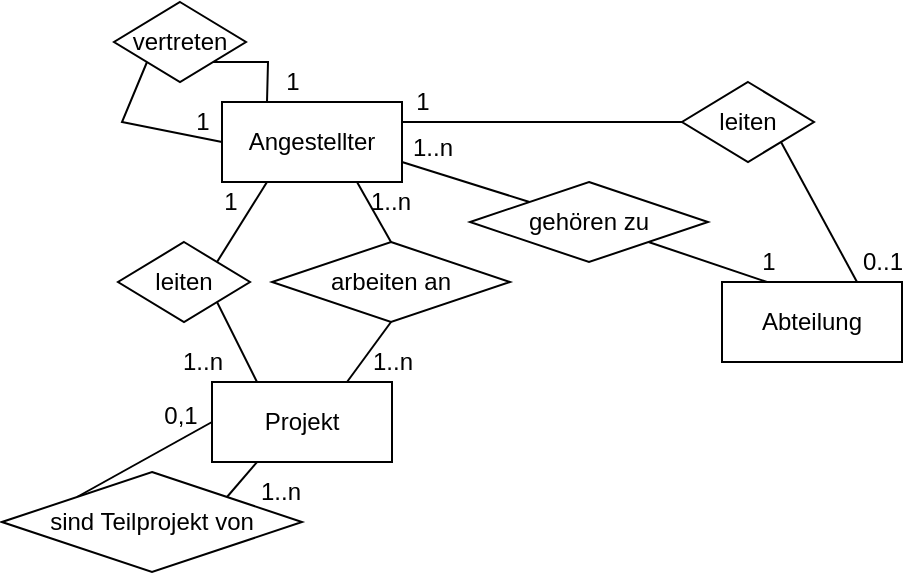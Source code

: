 <mxfile version="13.4.5" type="device"><diagram id="ratVKrqArCrPJGvIvdf5" name="Page-1"><mxGraphModel dx="706" dy="408" grid="1" gridSize="10" guides="1" tooltips="1" connect="1" arrows="1" fold="1" page="1" pageScale="1" pageWidth="827" pageHeight="1169" math="0" shadow="0"><root><mxCell id="0"/><mxCell id="1" parent="0"/><mxCell id="U9skUq7FhTYepTNdtkGL-10" style="rounded=0;orthogonalLoop=1;jettySize=auto;html=1;exitX=1;exitY=0.75;exitDx=0;exitDy=0;entryX=0;entryY=0;entryDx=0;entryDy=0;endArrow=none;endFill=0;" edge="1" parent="1" source="U9skUq7FhTYepTNdtkGL-1" target="U9skUq7FhTYepTNdtkGL-6"><mxGeometry relative="1" as="geometry"/></mxCell><mxCell id="U9skUq7FhTYepTNdtkGL-14" style="edgeStyle=none;rounded=0;orthogonalLoop=1;jettySize=auto;html=1;exitX=1;exitY=0.25;exitDx=0;exitDy=0;entryX=0;entryY=0.5;entryDx=0;entryDy=0;endArrow=none;endFill=0;" edge="1" parent="1" source="U9skUq7FhTYepTNdtkGL-1" target="U9skUq7FhTYepTNdtkGL-5"><mxGeometry relative="1" as="geometry"/></mxCell><mxCell id="U9skUq7FhTYepTNdtkGL-20" style="edgeStyle=none;rounded=0;orthogonalLoop=1;jettySize=auto;html=1;exitX=0.75;exitY=1;exitDx=0;exitDy=0;entryX=0.5;entryY=0;entryDx=0;entryDy=0;endArrow=none;endFill=0;" edge="1" parent="1" source="U9skUq7FhTYepTNdtkGL-1" target="U9skUq7FhTYepTNdtkGL-7"><mxGeometry relative="1" as="geometry"/></mxCell><mxCell id="U9skUq7FhTYepTNdtkGL-28" style="edgeStyle=none;rounded=0;orthogonalLoop=1;jettySize=auto;html=1;exitX=0.25;exitY=1;exitDx=0;exitDy=0;entryX=1;entryY=0;entryDx=0;entryDy=0;endArrow=none;endFill=0;" edge="1" parent="1" source="U9skUq7FhTYepTNdtkGL-1" target="U9skUq7FhTYepTNdtkGL-4"><mxGeometry relative="1" as="geometry"/></mxCell><mxCell id="U9skUq7FhTYepTNdtkGL-1" value="Angestellter" style="rounded=0;whiteSpace=wrap;html=1;" vertex="1" parent="1"><mxGeometry x="230" y="150" width="90" height="40" as="geometry"/></mxCell><mxCell id="U9skUq7FhTYepTNdtkGL-2" value="Abteilung" style="rounded=0;whiteSpace=wrap;html=1;" vertex="1" parent="1"><mxGeometry x="480" y="240" width="90" height="40" as="geometry"/></mxCell><mxCell id="U9skUq7FhTYepTNdtkGL-24" style="edgeStyle=none;rounded=0;orthogonalLoop=1;jettySize=auto;html=1;exitX=0.25;exitY=1;exitDx=0;exitDy=0;entryX=1;entryY=0;entryDx=0;entryDy=0;endArrow=none;endFill=0;" edge="1" parent="1" source="U9skUq7FhTYepTNdtkGL-3" target="U9skUq7FhTYepTNdtkGL-8"><mxGeometry relative="1" as="geometry"/></mxCell><mxCell id="U9skUq7FhTYepTNdtkGL-3" value="Projekt" style="rounded=0;whiteSpace=wrap;html=1;" vertex="1" parent="1"><mxGeometry x="225" y="290" width="90" height="40" as="geometry"/></mxCell><mxCell id="U9skUq7FhTYepTNdtkGL-29" style="edgeStyle=none;rounded=0;orthogonalLoop=1;jettySize=auto;html=1;exitX=1;exitY=1;exitDx=0;exitDy=0;entryX=0.25;entryY=0;entryDx=0;entryDy=0;endArrow=none;endFill=0;" edge="1" parent="1" source="U9skUq7FhTYepTNdtkGL-4" target="U9skUq7FhTYepTNdtkGL-3"><mxGeometry relative="1" as="geometry"/></mxCell><mxCell id="U9skUq7FhTYepTNdtkGL-4" value="leiten" style="rhombus;whiteSpace=wrap;html=1;" vertex="1" parent="1"><mxGeometry x="178" y="220" width="66" height="40" as="geometry"/></mxCell><mxCell id="U9skUq7FhTYepTNdtkGL-15" style="edgeStyle=none;rounded=0;orthogonalLoop=1;jettySize=auto;html=1;exitX=1;exitY=1;exitDx=0;exitDy=0;entryX=0.75;entryY=0;entryDx=0;entryDy=0;endArrow=none;endFill=0;" edge="1" parent="1" source="U9skUq7FhTYepTNdtkGL-5" target="U9skUq7FhTYepTNdtkGL-2"><mxGeometry relative="1" as="geometry"/></mxCell><mxCell id="U9skUq7FhTYepTNdtkGL-5" value="leiten" style="rhombus;whiteSpace=wrap;html=1;" vertex="1" parent="1"><mxGeometry x="460" y="140" width="66" height="40" as="geometry"/></mxCell><mxCell id="U9skUq7FhTYepTNdtkGL-12" style="edgeStyle=none;rounded=0;orthogonalLoop=1;jettySize=auto;html=1;exitX=1;exitY=1;exitDx=0;exitDy=0;entryX=0.25;entryY=0;entryDx=0;entryDy=0;endArrow=none;endFill=0;" edge="1" parent="1" source="U9skUq7FhTYepTNdtkGL-6" target="U9skUq7FhTYepTNdtkGL-2"><mxGeometry relative="1" as="geometry"/></mxCell><mxCell id="U9skUq7FhTYepTNdtkGL-6" value="gehören zu" style="rhombus;whiteSpace=wrap;html=1;" vertex="1" parent="1"><mxGeometry x="354" y="190" width="119" height="40" as="geometry"/></mxCell><mxCell id="U9skUq7FhTYepTNdtkGL-21" style="edgeStyle=none;rounded=0;orthogonalLoop=1;jettySize=auto;html=1;exitX=0.5;exitY=1;exitDx=0;exitDy=0;entryX=0.75;entryY=0;entryDx=0;entryDy=0;endArrow=none;endFill=0;" edge="1" parent="1" source="U9skUq7FhTYepTNdtkGL-7" target="U9skUq7FhTYepTNdtkGL-3"><mxGeometry relative="1" as="geometry"/></mxCell><mxCell id="U9skUq7FhTYepTNdtkGL-7" value="arbeiten an" style="rhombus;whiteSpace=wrap;html=1;" vertex="1" parent="1"><mxGeometry x="255" y="220" width="119" height="40" as="geometry"/></mxCell><mxCell id="U9skUq7FhTYepTNdtkGL-25" style="edgeStyle=none;rounded=0;orthogonalLoop=1;jettySize=auto;html=1;exitX=0;exitY=0;exitDx=0;exitDy=0;entryX=0;entryY=0.5;entryDx=0;entryDy=0;endArrow=none;endFill=0;" edge="1" parent="1" source="U9skUq7FhTYepTNdtkGL-8" target="U9skUq7FhTYepTNdtkGL-3"><mxGeometry relative="1" as="geometry"/></mxCell><mxCell id="U9skUq7FhTYepTNdtkGL-8" value="sind Teilprojekt von" style="rhombus;whiteSpace=wrap;html=1;" vertex="1" parent="1"><mxGeometry x="120" y="335" width="150" height="50" as="geometry"/></mxCell><mxCell id="U9skUq7FhTYepTNdtkGL-32" style="edgeStyle=none;rounded=0;orthogonalLoop=1;jettySize=auto;html=1;exitX=1;exitY=1;exitDx=0;exitDy=0;entryX=0.25;entryY=0;entryDx=0;entryDy=0;endArrow=none;endFill=0;" edge="1" parent="1" source="U9skUq7FhTYepTNdtkGL-9" target="U9skUq7FhTYepTNdtkGL-1"><mxGeometry relative="1" as="geometry"><Array as="points"><mxPoint x="253" y="130"/></Array></mxGeometry></mxCell><mxCell id="U9skUq7FhTYepTNdtkGL-33" style="edgeStyle=none;rounded=0;orthogonalLoop=1;jettySize=auto;html=1;exitX=0;exitY=1;exitDx=0;exitDy=0;entryX=0;entryY=0.5;entryDx=0;entryDy=0;endArrow=none;endFill=0;" edge="1" parent="1" source="U9skUq7FhTYepTNdtkGL-9" target="U9skUq7FhTYepTNdtkGL-1"><mxGeometry relative="1" as="geometry"><Array as="points"><mxPoint x="180" y="160"/></Array></mxGeometry></mxCell><mxCell id="U9skUq7FhTYepTNdtkGL-9" value="vertreten" style="rhombus;whiteSpace=wrap;html=1;" vertex="1" parent="1"><mxGeometry x="176" y="100" width="66" height="40" as="geometry"/></mxCell><mxCell id="2" value="1" style="text;html=1;align=center;verticalAlign=middle;resizable=0;points=[];autosize=1;" vertex="1" parent="1"><mxGeometry x="493" y="220" width="20" height="20" as="geometry"/></mxCell><mxCell id="U9skUq7FhTYepTNdtkGL-16" value="1" style="text;html=1;align=center;verticalAlign=middle;resizable=0;points=[];autosize=1;" vertex="1" parent="1"><mxGeometry x="320" y="140" width="20" height="20" as="geometry"/></mxCell><mxCell id="U9skUq7FhTYepTNdtkGL-18" value="1..n" style="text;html=1;align=center;verticalAlign=middle;resizable=0;points=[];autosize=1;" vertex="1" parent="1"><mxGeometry x="315" y="163" width="40" height="20" as="geometry"/></mxCell><mxCell id="U9skUq7FhTYepTNdtkGL-19" value="0..1" style="text;html=1;align=center;verticalAlign=middle;resizable=0;points=[];autosize=1;" vertex="1" parent="1"><mxGeometry x="540" y="220" width="40" height="20" as="geometry"/></mxCell><mxCell id="U9skUq7FhTYepTNdtkGL-22" value="1..n" style="text;html=1;align=center;verticalAlign=middle;resizable=0;points=[];autosize=1;" vertex="1" parent="1"><mxGeometry x="295" y="270" width="40" height="20" as="geometry"/></mxCell><mxCell id="U9skUq7FhTYepTNdtkGL-23" value="1..n" style="text;html=1;align=center;verticalAlign=middle;resizable=0;points=[];autosize=1;" vertex="1" parent="1"><mxGeometry x="294" y="190" width="40" height="20" as="geometry"/></mxCell><mxCell id="U9skUq7FhTYepTNdtkGL-26" value="0,1" style="text;html=1;align=center;verticalAlign=middle;resizable=0;points=[];autosize=1;" vertex="1" parent="1"><mxGeometry x="194" y="297" width="30" height="20" as="geometry"/></mxCell><mxCell id="U9skUq7FhTYepTNdtkGL-27" value="1..n" style="text;html=1;align=center;verticalAlign=middle;resizable=0;points=[];autosize=1;" vertex="1" parent="1"><mxGeometry x="239" y="335" width="40" height="20" as="geometry"/></mxCell><mxCell id="U9skUq7FhTYepTNdtkGL-30" value="1..n" style="text;html=1;align=center;verticalAlign=middle;resizable=0;points=[];autosize=1;" vertex="1" parent="1"><mxGeometry x="200" y="270" width="40" height="20" as="geometry"/></mxCell><mxCell id="U9skUq7FhTYepTNdtkGL-31" value="1" style="text;html=1;align=center;verticalAlign=middle;resizable=0;points=[];autosize=1;" vertex="1" parent="1"><mxGeometry x="224" y="190" width="20" height="20" as="geometry"/></mxCell><mxCell id="U9skUq7FhTYepTNdtkGL-34" value="1" style="text;html=1;align=center;verticalAlign=middle;resizable=0;points=[];autosize=1;" vertex="1" parent="1"><mxGeometry x="255" y="130" width="20" height="20" as="geometry"/></mxCell><mxCell id="U9skUq7FhTYepTNdtkGL-35" value="1" style="text;html=1;align=center;verticalAlign=middle;resizable=0;points=[];autosize=1;" vertex="1" parent="1"><mxGeometry x="210" y="150" width="20" height="20" as="geometry"/></mxCell></root></mxGraphModel></diagram></mxfile>